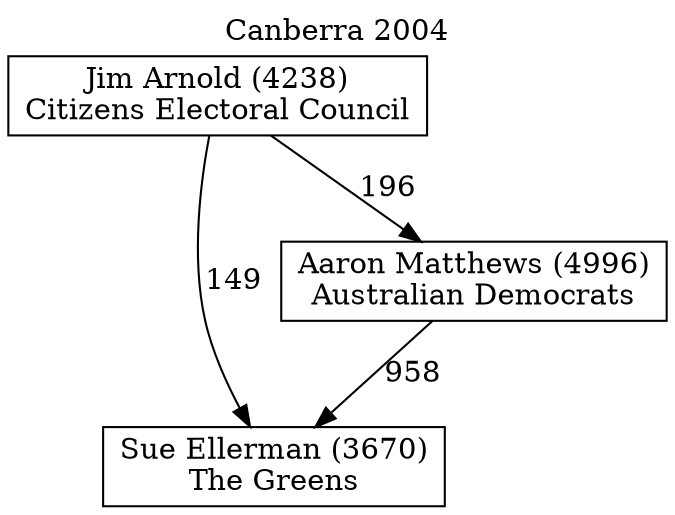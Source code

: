 // House preference flow
digraph "Sue Ellerman (3670)_Canberra_2004" {
	graph [label="Canberra 2004" labelloc=t mclimit=10]
	node [shape=box]
	"Sue Ellerman (3670)" [label="Sue Ellerman (3670)
The Greens"]
	"Aaron Matthews (4996)" [label="Aaron Matthews (4996)
Australian Democrats"]
	"Jim Arnold (4238)" [label="Jim Arnold (4238)
Citizens Electoral Council"]
	"Sue Ellerman (3670)" [label="Sue Ellerman (3670)
The Greens"]
	"Jim Arnold (4238)" [label="Jim Arnold (4238)
Citizens Electoral Council"]
	"Jim Arnold (4238)" [label="Jim Arnold (4238)
Citizens Electoral Council"]
	"Aaron Matthews (4996)" [label="Aaron Matthews (4996)
Australian Democrats"]
	"Jim Arnold (4238)" [label="Jim Arnold (4238)
Citizens Electoral Council"]
	"Jim Arnold (4238)" [label="Jim Arnold (4238)
Citizens Electoral Council"]
	"Aaron Matthews (4996)" -> "Sue Ellerman (3670)" [label=958]
	"Jim Arnold (4238)" -> "Aaron Matthews (4996)" [label=196]
	"Jim Arnold (4238)" -> "Sue Ellerman (3670)" [label=149]
}
